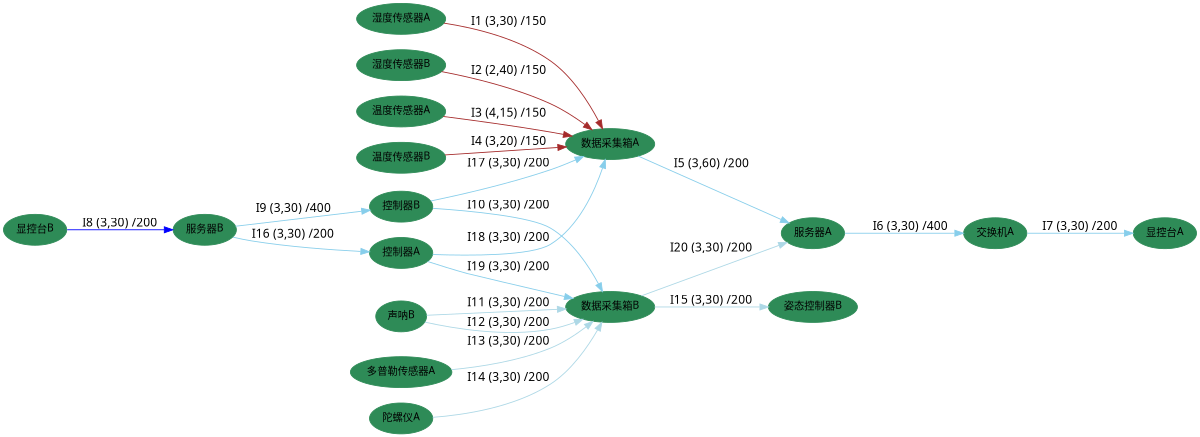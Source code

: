 digraph qing{
	rankdir = LR;
graph [bgcolor = transparent,autosize=false, size="8.0, 10"]
	node [shape = "ellipse", style = "filled", color = "#2E8B57", fontname = "FangSong", fontsize = "12"];
	湿度传感器A->数据采集箱A[label = "I1 (3,30) /150", color = brown, penwidth = 1, fontname = "FangSong"];
	湿度传感器B->数据采集箱A[label = "I2 (2,40) /150", color = brown, penwidth = 1, fontname = "FangSong"];
	温度传感器A->数据采集箱A[label = "I3 (4,15) /150", color = brown, penwidth = 1, fontname = "FangSong"];
	温度传感器B->数据采集箱A[label = "I4 (3,20) /150", color = brown, penwidth = 1, fontname = "FangSong"];
	数据采集箱A->服务器A[label = "I5 (3,60) /200", color = skyblue, penwidth = 1, fontname = "FangSong"];
	服务器A->交换机A[label = "I6 (3,30) /400", color = skyblue, penwidth = 1, fontname = "FangSong"];
	交换机A->显控台A[label = "I7 (3,30) /200", color = skyblue, penwidth = 1, fontname = "FangSong"];
	显控台B->服务器B[label = "I8 (3,30) /200", color = blue, penwidth = 1, fontname = "FangSong"];
	服务器B->控制器B[label = "I9 (3,30) /400", color = skyblue, penwidth = 1, fontname = "FangSong"];
	控制器B->数据采集箱B[label = "I10 (3,30) /200", color = skyblue, penwidth = 1, fontname = "FangSong"];
	声呐B->数据采集箱B[label = "I11 (3,30) /200", color = lightblue, penwidth = 1, fontname = "FangSong"];
	声呐B->数据采集箱B[label = "I12 (3,30) /200", color = lightblue, penwidth = 1, fontname = "FangSong"];
	多普勒传感器A->数据采集箱B[label = "I13 (3,30) /200", color = lightblue, penwidth = 1, fontname = "FangSong"];
	陀螺仪A->数据采集箱B[label = "I14 (3,30) /200", color = lightblue, penwidth = 1, fontname = "FangSong"];
	数据采集箱B->姿态控制器B[label = "I15 (3,30) /200", color = lightblue, penwidth = 1, fontname = "FangSong"];
	服务器B->控制器A[label = "I16 (3,30) /200", color = skyblue, penwidth = 1, fontname = "FangSong"];
	控制器B->数据采集箱A[label = "I17 (3,30) /200", color = skyblue, penwidth = 1, fontname = "FangSong"];
	控制器A->数据采集箱A[label = "I18 (3,30) /200", color = skyblue, penwidth = 1, fontname = "FangSong"];
	控制器A->数据采集箱B[label = "I19 (3,30) /200", color = skyblue, penwidth = 1, fontname = "FangSong"];
	数据采集箱B->服务器A[label = "I20 (3,30) /200", color = lightblue, penwidth = 1, fontname = "FangSong"];
}
